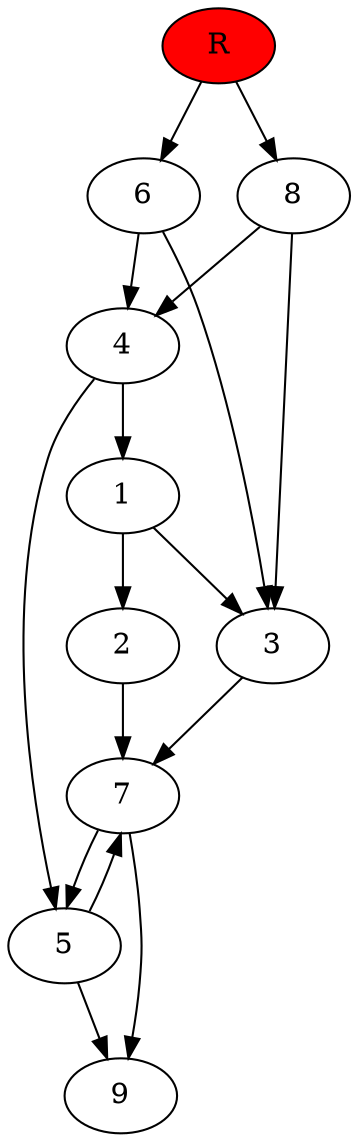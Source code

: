 digraph prb403 {
	1
	2
	3
	4
	5
	6
	7
	8
	R [fillcolor="#ff0000" style=filled]
	1 -> 2
	1 -> 3
	2 -> 7
	3 -> 7
	4 -> 1
	4 -> 5
	5 -> 7
	5 -> 9
	6 -> 3
	6 -> 4
	7 -> 5
	7 -> 9
	8 -> 3
	8 -> 4
	R -> 6
	R -> 8
}
